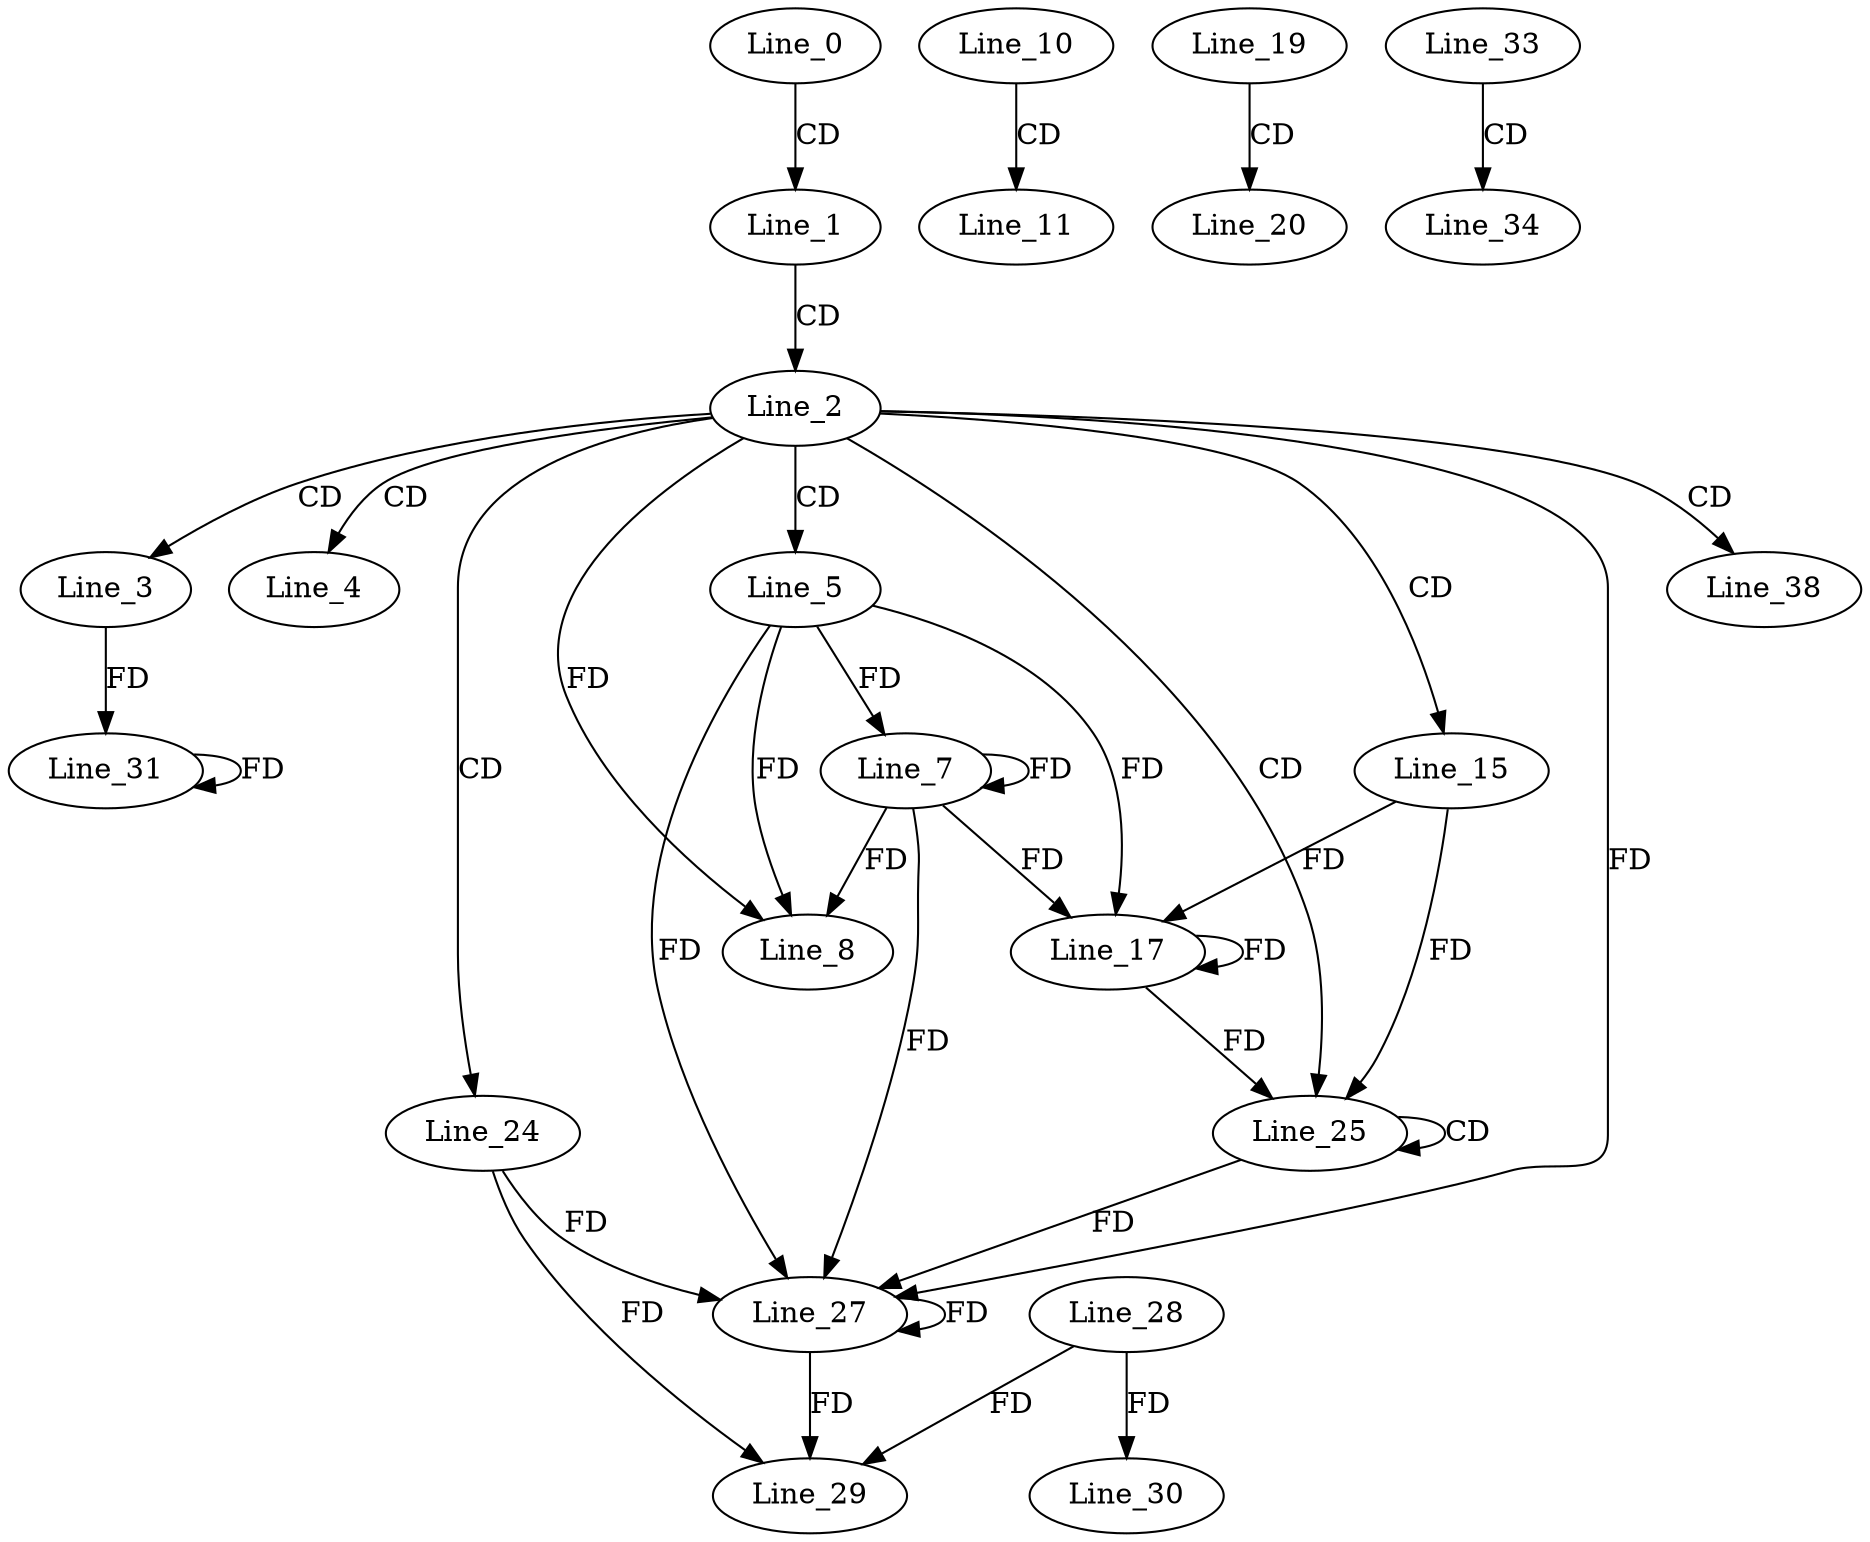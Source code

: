 digraph G {
  Line_0;
  Line_1;
  Line_2;
  Line_3;
  Line_4;
  Line_5;
  Line_7;
  Line_7;
  Line_8;
  Line_8;
  Line_10;
  Line_11;
  Line_15;
  Line_17;
  Line_17;
  Line_19;
  Line_20;
  Line_24;
  Line_25;
  Line_25;
  Line_27;
  Line_27;
  Line_27;
  Line_27;
  Line_28;
  Line_29;
  Line_30;
  Line_31;
  Line_33;
  Line_34;
  Line_38;
  Line_0 -> Line_1 [ label="CD" ];
  Line_1 -> Line_2 [ label="CD" ];
  Line_2 -> Line_3 [ label="CD" ];
  Line_2 -> Line_4 [ label="CD" ];
  Line_2 -> Line_5 [ label="CD" ];
  Line_5 -> Line_7 [ label="FD" ];
  Line_7 -> Line_7 [ label="FD" ];
  Line_5 -> Line_8 [ label="FD" ];
  Line_7 -> Line_8 [ label="FD" ];
  Line_2 -> Line_8 [ label="FD" ];
  Line_10 -> Line_11 [ label="CD" ];
  Line_2 -> Line_15 [ label="CD" ];
  Line_15 -> Line_17 [ label="FD" ];
  Line_17 -> Line_17 [ label="FD" ];
  Line_5 -> Line_17 [ label="FD" ];
  Line_7 -> Line_17 [ label="FD" ];
  Line_19 -> Line_20 [ label="CD" ];
  Line_2 -> Line_24 [ label="CD" ];
  Line_2 -> Line_25 [ label="CD" ];
  Line_25 -> Line_25 [ label="CD" ];
  Line_15 -> Line_25 [ label="FD" ];
  Line_17 -> Line_25 [ label="FD" ];
  Line_24 -> Line_27 [ label="FD" ];
  Line_27 -> Line_27 [ label="FD" ];
  Line_25 -> Line_27 [ label="FD" ];
  Line_5 -> Line_27 [ label="FD" ];
  Line_7 -> Line_27 [ label="FD" ];
  Line_2 -> Line_27 [ label="FD" ];
  Line_28 -> Line_29 [ label="FD" ];
  Line_24 -> Line_29 [ label="FD" ];
  Line_27 -> Line_29 [ label="FD" ];
  Line_28 -> Line_30 [ label="FD" ];
  Line_3 -> Line_31 [ label="FD" ];
  Line_31 -> Line_31 [ label="FD" ];
  Line_33 -> Line_34 [ label="CD" ];
  Line_2 -> Line_38 [ label="CD" ];
}
